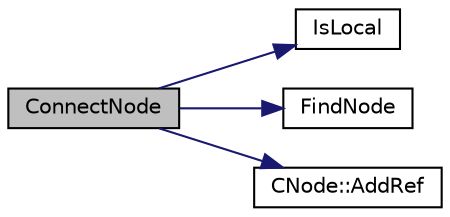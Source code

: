 digraph "ConnectNode"
{
  edge [fontname="Helvetica",fontsize="10",labelfontname="Helvetica",labelfontsize="10"];
  node [fontname="Helvetica",fontsize="10",shape=record];
  rankdir="LR";
  Node61 [label="ConnectNode",height=0.2,width=0.4,color="black", fillcolor="grey75", style="filled", fontcolor="black"];
  Node61 -> Node62 [color="midnightblue",fontsize="10",style="solid",fontname="Helvetica"];
  Node62 [label="IsLocal",height=0.2,width=0.4,color="black", fillcolor="white", style="filled",URL="$dd/d84/net_8cpp.html#a16fa1bd4d34c4c29c90903fc3cdf7517",tooltip="check whether a given address is potentially local "];
  Node61 -> Node63 [color="midnightblue",fontsize="10",style="solid",fontname="Helvetica"];
  Node63 [label="FindNode",height=0.2,width=0.4,color="black", fillcolor="white", style="filled",URL="$dd/d84/net_8cpp.html#a66a7371d8e724cac0b4495169cdf2859"];
  Node61 -> Node64 [color="midnightblue",fontsize="10",style="solid",fontname="Helvetica"];
  Node64 [label="CNode::AddRef",height=0.2,width=0.4,color="black", fillcolor="white", style="filled",URL="$d1/d64/class_c_node.html#afb65ed679f7bda59aab89e0f5afae292"];
}
